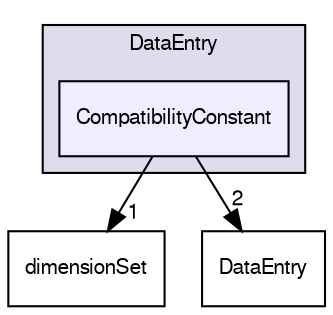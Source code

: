 digraph "src/OpenFOAM/primitives/functions/DataEntry/CompatibilityConstant" {
  bgcolor=transparent;
  compound=true
  node [ fontsize="10", fontname="FreeSans"];
  edge [ labelfontsize="10", labelfontname="FreeSans"];
  subgraph clusterdir_39719c705025486201df4639072645d2 {
    graph [ bgcolor="#ddddee", pencolor="black", label="DataEntry" fontname="FreeSans", fontsize="10", URL="dir_39719c705025486201df4639072645d2.html"]
  dir_6ce226a9e1d85251d8ca4d56490f8199 [shape=box, label="CompatibilityConstant", style="filled", fillcolor="#eeeeff", pencolor="black", URL="dir_6ce226a9e1d85251d8ca4d56490f8199.html"];
  }
  dir_ddfbc8513dac5f891eeb54fd21e599df [shape=box label="dimensionSet" URL="dir_ddfbc8513dac5f891eeb54fd21e599df.html"];
  dir_53a5341fa96310b76ae10313a4ca1baf [shape=box label="DataEntry" URL="dir_53a5341fa96310b76ae10313a4ca1baf.html"];
  dir_6ce226a9e1d85251d8ca4d56490f8199->dir_ddfbc8513dac5f891eeb54fd21e599df [headlabel="1", labeldistance=1.5 headhref="dir_002173_001855.html"];
  dir_6ce226a9e1d85251d8ca4d56490f8199->dir_53a5341fa96310b76ae10313a4ca1baf [headlabel="2", labeldistance=1.5 headhref="dir_002173_002176.html"];
}
